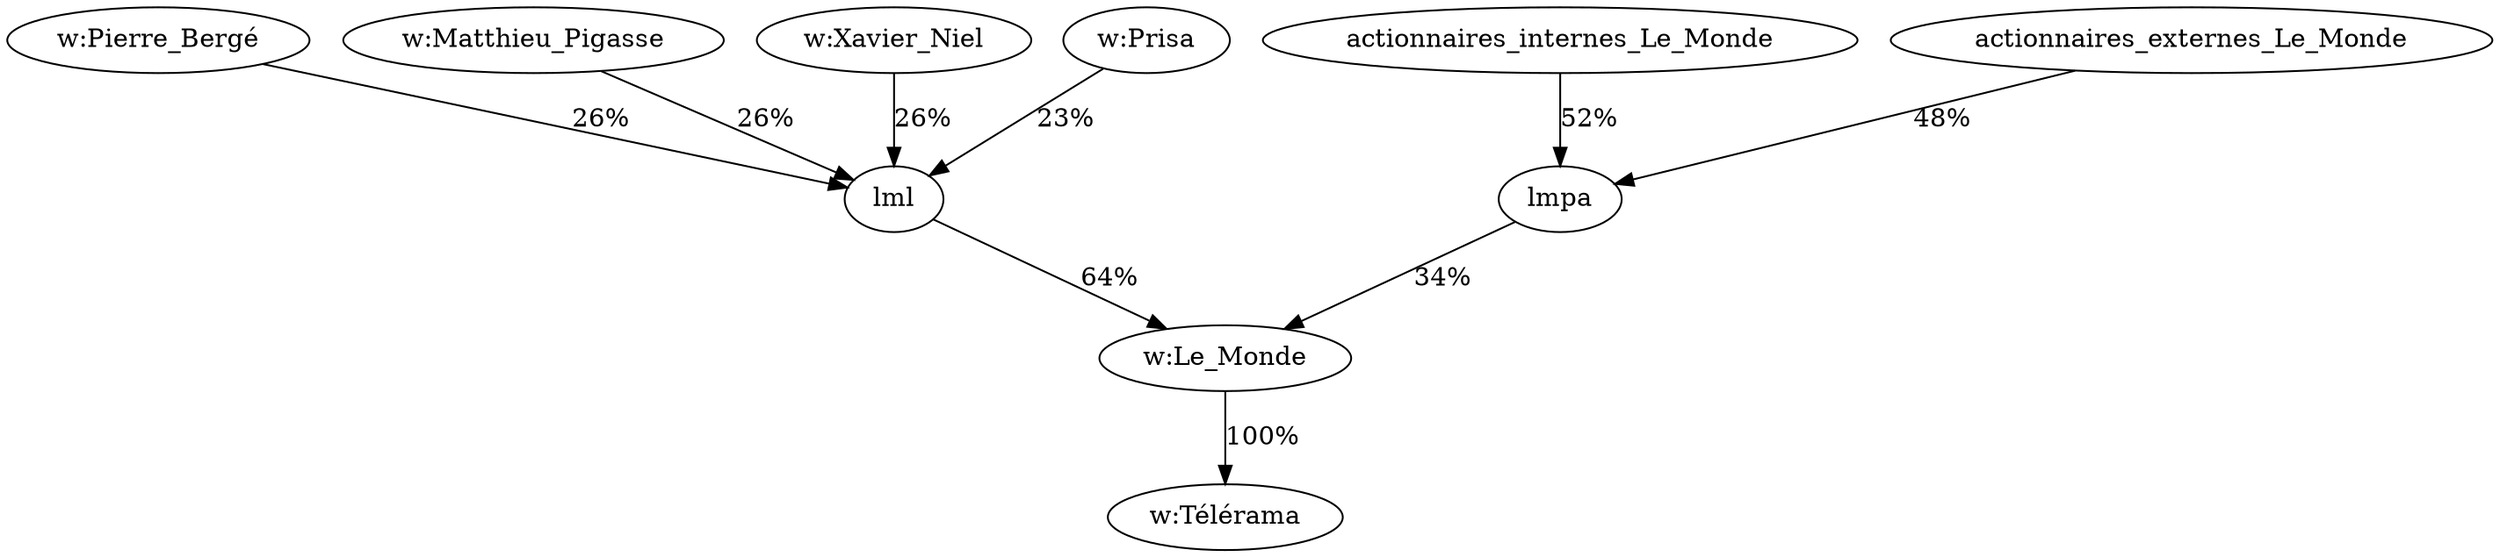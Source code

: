 digraph G {
  "w:Le_Monde" -> "w:Télérama" [label="100%"];
  "lml" -> "w:Le_Monde" [label="64%"];
  "w:Pierre_Bergé" -> "lml" [label="26%"];
  "w:Matthieu_Pigasse" -> "lml" [label="26%"];
  "w:Xavier_Niel" -> "lml" [label="26%"];
  "w:Prisa" -> "lml" [label="23%"];
  "lmpa" -> "w:Le_Monde" [label="34%"];
  "actionnaires_internes_Le_Monde" -> "lmpa" [label="52%"];
  "actionnaires_externes_Le_Monde" -> "lmpa" [label="48%"];
}
